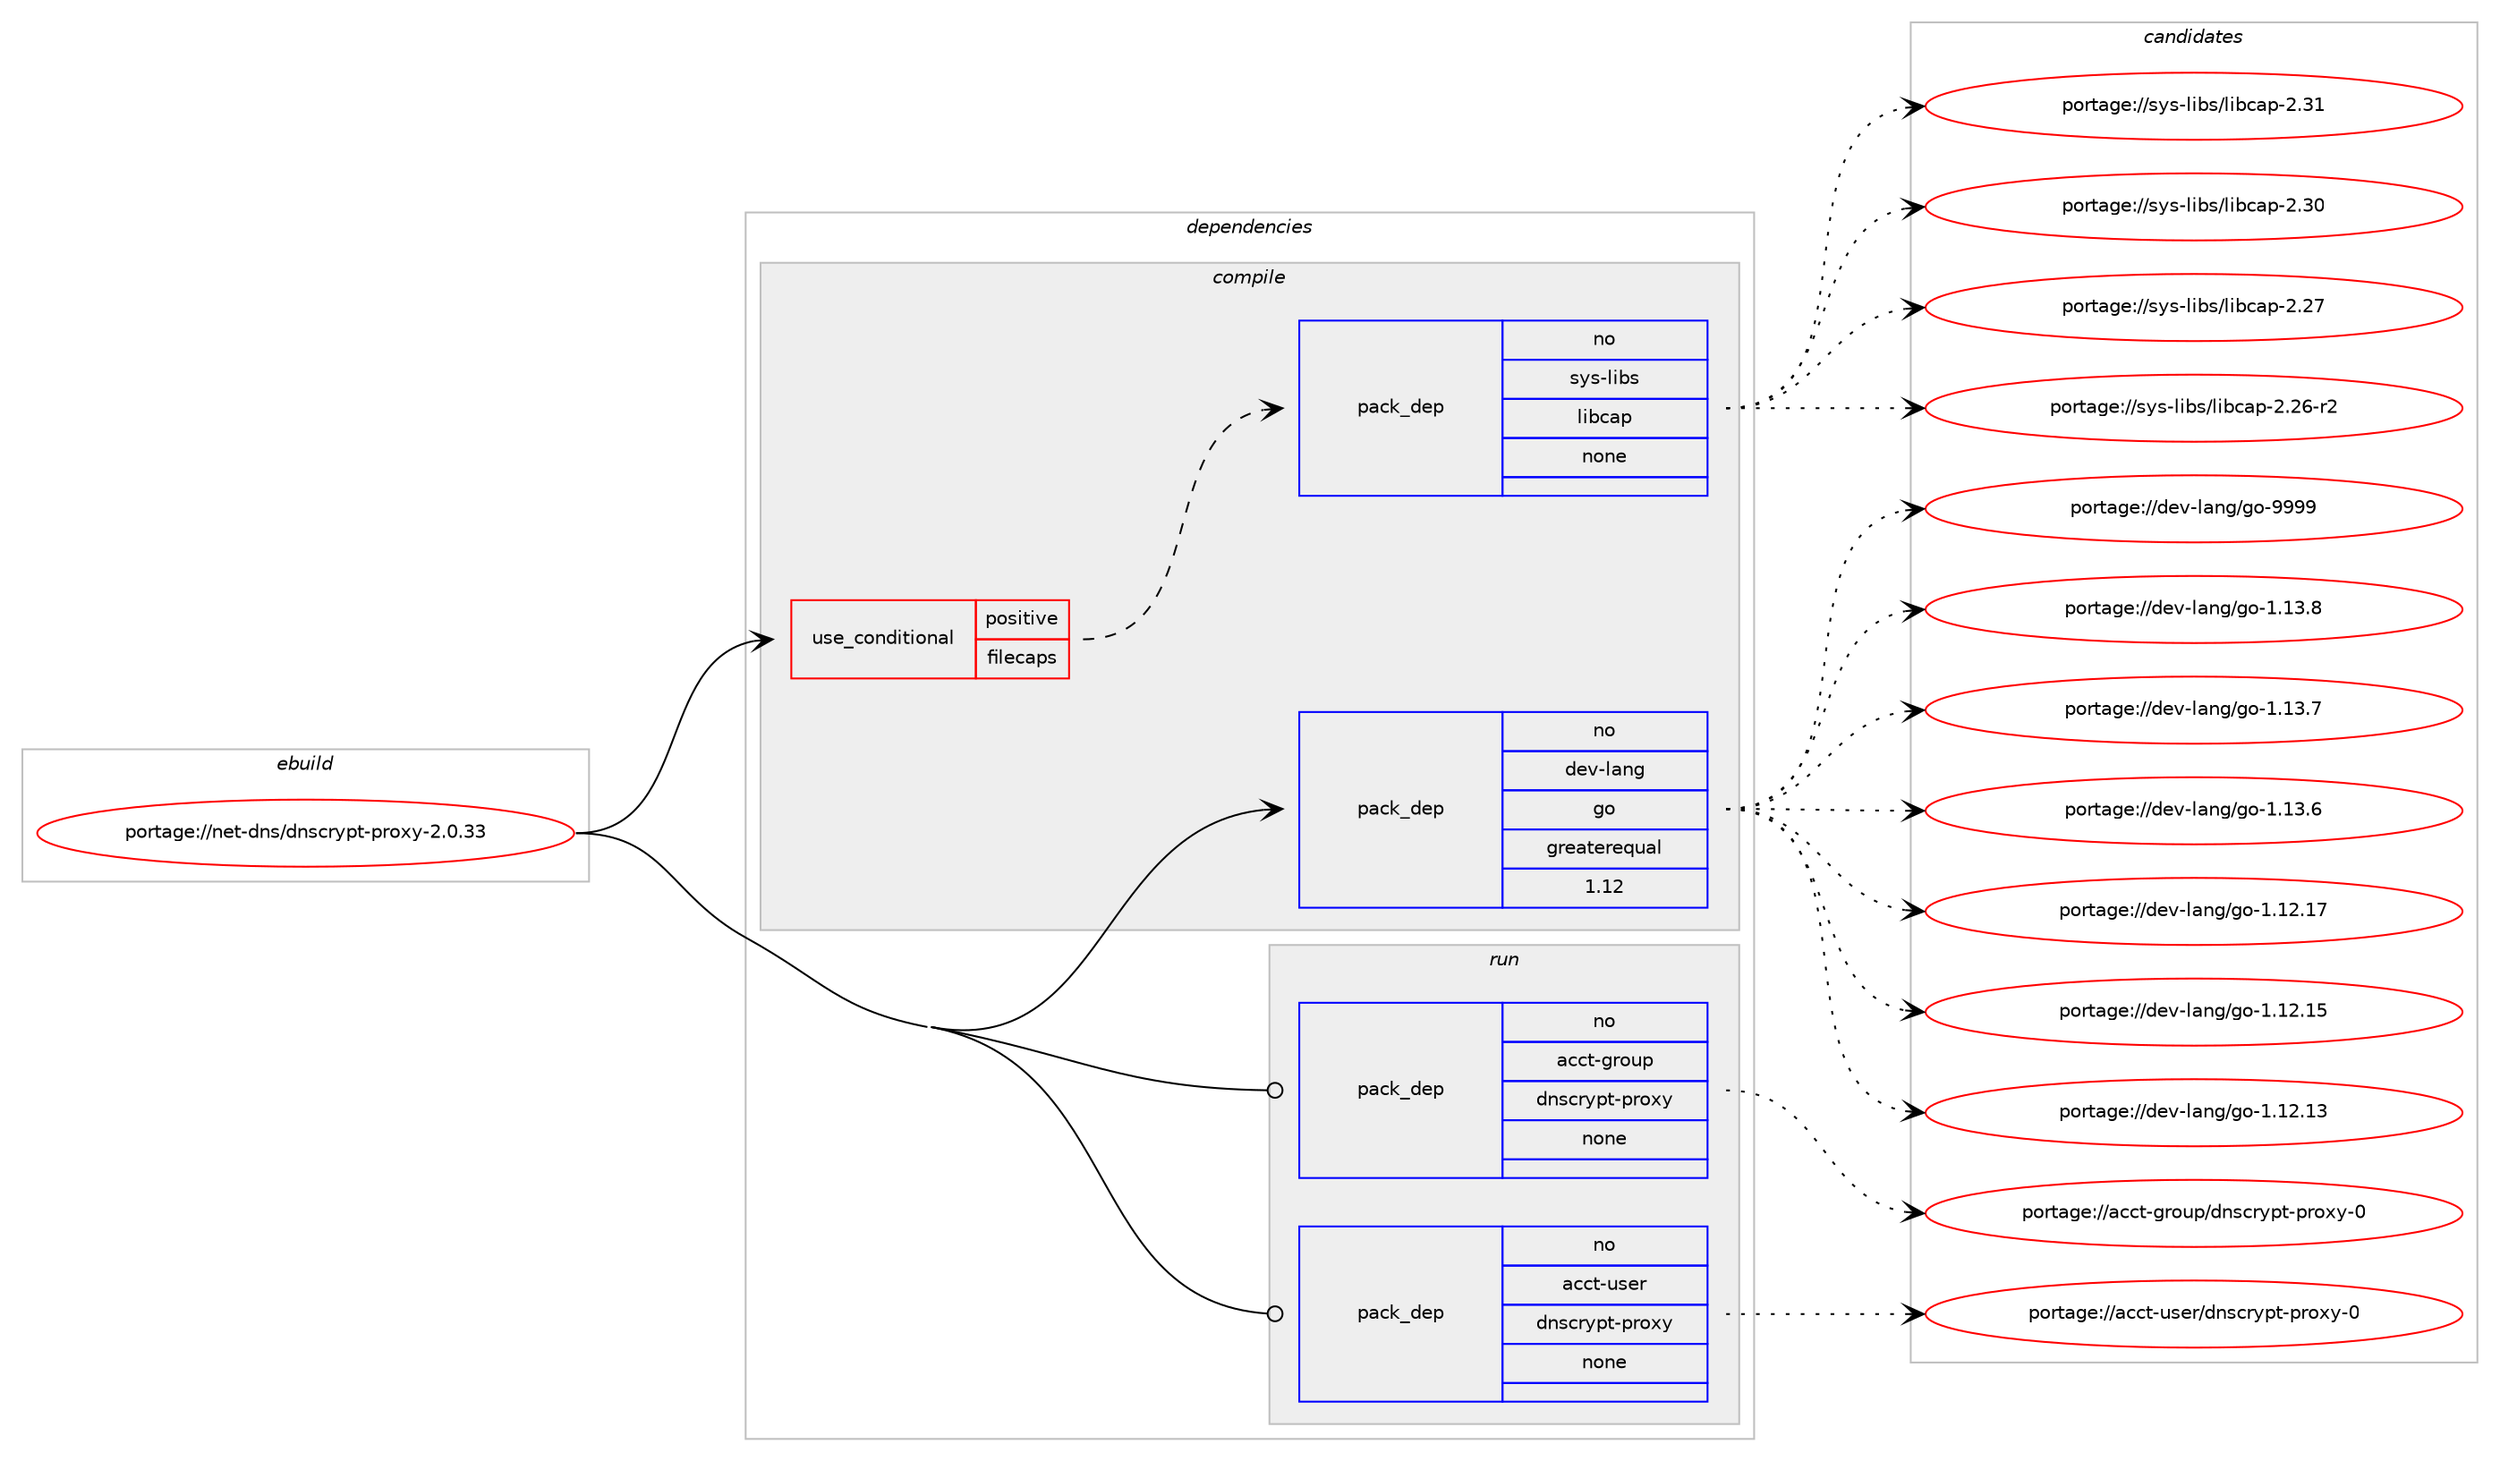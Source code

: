 digraph prolog {

# *************
# Graph options
# *************

newrank=true;
concentrate=true;
compound=true;
graph [rankdir=LR,fontname=Helvetica,fontsize=10,ranksep=1.5];#, ranksep=2.5, nodesep=0.2];
edge  [arrowhead=vee];
node  [fontname=Helvetica,fontsize=10];

# **********
# The ebuild
# **********

subgraph cluster_leftcol {
color=gray;
rank=same;
label=<<i>ebuild</i>>;
id [label="portage://net-dns/dnscrypt-proxy-2.0.33", color=red, width=4, href="../net-dns/dnscrypt-proxy-2.0.33.svg"];
}

# ****************
# The dependencies
# ****************

subgraph cluster_midcol {
color=gray;
label=<<i>dependencies</i>>;
subgraph cluster_compile {
fillcolor="#eeeeee";
style=filled;
label=<<i>compile</i>>;
subgraph cond33906 {
dependency152871 [label=<<TABLE BORDER="0" CELLBORDER="1" CELLSPACING="0" CELLPADDING="4"><TR><TD ROWSPAN="3" CELLPADDING="10">use_conditional</TD></TR><TR><TD>positive</TD></TR><TR><TD>filecaps</TD></TR></TABLE>>, shape=none, color=red];
subgraph pack116477 {
dependency152872 [label=<<TABLE BORDER="0" CELLBORDER="1" CELLSPACING="0" CELLPADDING="4" WIDTH="220"><TR><TD ROWSPAN="6" CELLPADDING="30">pack_dep</TD></TR><TR><TD WIDTH="110">no</TD></TR><TR><TD>sys-libs</TD></TR><TR><TD>libcap</TD></TR><TR><TD>none</TD></TR><TR><TD></TD></TR></TABLE>>, shape=none, color=blue];
}
dependency152871:e -> dependency152872:w [weight=20,style="dashed",arrowhead="vee"];
}
id:e -> dependency152871:w [weight=20,style="solid",arrowhead="vee"];
subgraph pack116478 {
dependency152873 [label=<<TABLE BORDER="0" CELLBORDER="1" CELLSPACING="0" CELLPADDING="4" WIDTH="220"><TR><TD ROWSPAN="6" CELLPADDING="30">pack_dep</TD></TR><TR><TD WIDTH="110">no</TD></TR><TR><TD>dev-lang</TD></TR><TR><TD>go</TD></TR><TR><TD>greaterequal</TD></TR><TR><TD>1.12</TD></TR></TABLE>>, shape=none, color=blue];
}
id:e -> dependency152873:w [weight=20,style="solid",arrowhead="vee"];
}
subgraph cluster_compileandrun {
fillcolor="#eeeeee";
style=filled;
label=<<i>compile and run</i>>;
}
subgraph cluster_run {
fillcolor="#eeeeee";
style=filled;
label=<<i>run</i>>;
subgraph pack116479 {
dependency152874 [label=<<TABLE BORDER="0" CELLBORDER="1" CELLSPACING="0" CELLPADDING="4" WIDTH="220"><TR><TD ROWSPAN="6" CELLPADDING="30">pack_dep</TD></TR><TR><TD WIDTH="110">no</TD></TR><TR><TD>acct-group</TD></TR><TR><TD>dnscrypt-proxy</TD></TR><TR><TD>none</TD></TR><TR><TD></TD></TR></TABLE>>, shape=none, color=blue];
}
id:e -> dependency152874:w [weight=20,style="solid",arrowhead="odot"];
subgraph pack116480 {
dependency152875 [label=<<TABLE BORDER="0" CELLBORDER="1" CELLSPACING="0" CELLPADDING="4" WIDTH="220"><TR><TD ROWSPAN="6" CELLPADDING="30">pack_dep</TD></TR><TR><TD WIDTH="110">no</TD></TR><TR><TD>acct-user</TD></TR><TR><TD>dnscrypt-proxy</TD></TR><TR><TD>none</TD></TR><TR><TD></TD></TR></TABLE>>, shape=none, color=blue];
}
id:e -> dependency152875:w [weight=20,style="solid",arrowhead="odot"];
}
}

# **************
# The candidates
# **************

subgraph cluster_choices {
rank=same;
color=gray;
label=<<i>candidates</i>>;

subgraph choice116477 {
color=black;
nodesep=1;
choice1151211154510810598115471081059899971124550465149 [label="portage://sys-libs/libcap-2.31", color=red, width=4,href="../sys-libs/libcap-2.31.svg"];
choice1151211154510810598115471081059899971124550465148 [label="portage://sys-libs/libcap-2.30", color=red, width=4,href="../sys-libs/libcap-2.30.svg"];
choice1151211154510810598115471081059899971124550465055 [label="portage://sys-libs/libcap-2.27", color=red, width=4,href="../sys-libs/libcap-2.27.svg"];
choice11512111545108105981154710810598999711245504650544511450 [label="portage://sys-libs/libcap-2.26-r2", color=red, width=4,href="../sys-libs/libcap-2.26-r2.svg"];
dependency152872:e -> choice1151211154510810598115471081059899971124550465149:w [style=dotted,weight="100"];
dependency152872:e -> choice1151211154510810598115471081059899971124550465148:w [style=dotted,weight="100"];
dependency152872:e -> choice1151211154510810598115471081059899971124550465055:w [style=dotted,weight="100"];
dependency152872:e -> choice11512111545108105981154710810598999711245504650544511450:w [style=dotted,weight="100"];
}
subgraph choice116478 {
color=black;
nodesep=1;
choice1001011184510897110103471031114557575757 [label="portage://dev-lang/go-9999", color=red, width=4,href="../dev-lang/go-9999.svg"];
choice10010111845108971101034710311145494649514656 [label="portage://dev-lang/go-1.13.8", color=red, width=4,href="../dev-lang/go-1.13.8.svg"];
choice10010111845108971101034710311145494649514655 [label="portage://dev-lang/go-1.13.7", color=red, width=4,href="../dev-lang/go-1.13.7.svg"];
choice10010111845108971101034710311145494649514654 [label="portage://dev-lang/go-1.13.6", color=red, width=4,href="../dev-lang/go-1.13.6.svg"];
choice1001011184510897110103471031114549464950464955 [label="portage://dev-lang/go-1.12.17", color=red, width=4,href="../dev-lang/go-1.12.17.svg"];
choice1001011184510897110103471031114549464950464953 [label="portage://dev-lang/go-1.12.15", color=red, width=4,href="../dev-lang/go-1.12.15.svg"];
choice1001011184510897110103471031114549464950464951 [label="portage://dev-lang/go-1.12.13", color=red, width=4,href="../dev-lang/go-1.12.13.svg"];
dependency152873:e -> choice1001011184510897110103471031114557575757:w [style=dotted,weight="100"];
dependency152873:e -> choice10010111845108971101034710311145494649514656:w [style=dotted,weight="100"];
dependency152873:e -> choice10010111845108971101034710311145494649514655:w [style=dotted,weight="100"];
dependency152873:e -> choice10010111845108971101034710311145494649514654:w [style=dotted,weight="100"];
dependency152873:e -> choice1001011184510897110103471031114549464950464955:w [style=dotted,weight="100"];
dependency152873:e -> choice1001011184510897110103471031114549464950464953:w [style=dotted,weight="100"];
dependency152873:e -> choice1001011184510897110103471031114549464950464951:w [style=dotted,weight="100"];
}
subgraph choice116479 {
color=black;
nodesep=1;
choice979999116451031141111171124710011011599114121112116451121141111201214548 [label="portage://acct-group/dnscrypt-proxy-0", color=red, width=4,href="../acct-group/dnscrypt-proxy-0.svg"];
dependency152874:e -> choice979999116451031141111171124710011011599114121112116451121141111201214548:w [style=dotted,weight="100"];
}
subgraph choice116480 {
color=black;
nodesep=1;
choice979999116451171151011144710011011599114121112116451121141111201214548 [label="portage://acct-user/dnscrypt-proxy-0", color=red, width=4,href="../acct-user/dnscrypt-proxy-0.svg"];
dependency152875:e -> choice979999116451171151011144710011011599114121112116451121141111201214548:w [style=dotted,weight="100"];
}
}

}
